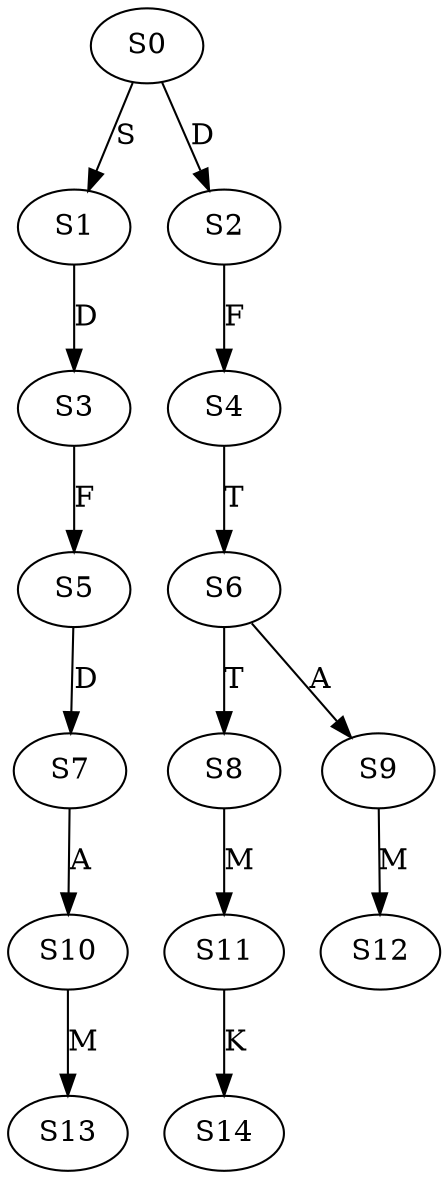 strict digraph  {
	S0 -> S1 [ label = S ];
	S0 -> S2 [ label = D ];
	S1 -> S3 [ label = D ];
	S2 -> S4 [ label = F ];
	S3 -> S5 [ label = F ];
	S4 -> S6 [ label = T ];
	S5 -> S7 [ label = D ];
	S6 -> S8 [ label = T ];
	S6 -> S9 [ label = A ];
	S7 -> S10 [ label = A ];
	S8 -> S11 [ label = M ];
	S9 -> S12 [ label = M ];
	S10 -> S13 [ label = M ];
	S11 -> S14 [ label = K ];
}
